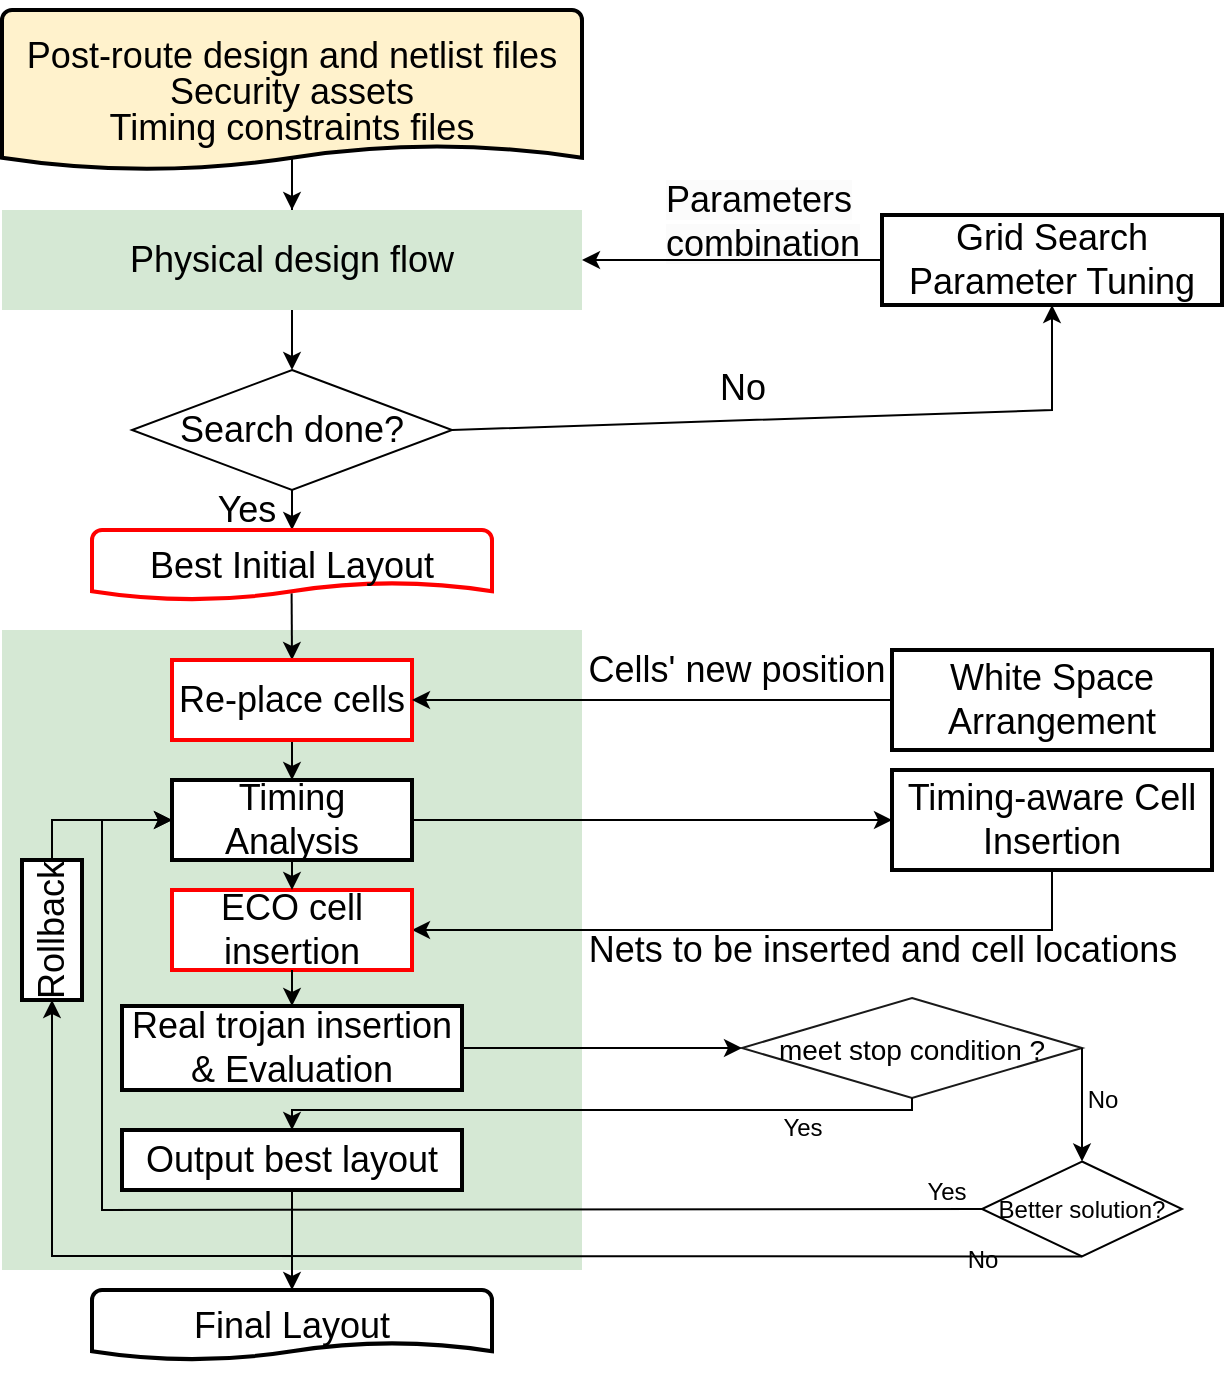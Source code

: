 <mxfile version="21.6.9" type="github">
  <diagram name="第 1 页" id="t5FS3aMnHCgzbePnOyH1">
    <mxGraphModel dx="956" dy="525" grid="1" gridSize="10" guides="1" tooltips="1" connect="1" arrows="1" fold="1" page="1" pageScale="1" pageWidth="827" pageHeight="1169" math="0" shadow="0">
      <root>
        <mxCell id="0" />
        <mxCell id="1" parent="0" />
        <mxCell id="CBAgTlsIs-DkMfHLFl_2-2" value="" style="edgeStyle=orthogonalEdgeStyle;rounded=0;orthogonalLoop=1;jettySize=auto;html=1;exitX=0.5;exitY=0.875;exitDx=0;exitDy=0;exitPerimeter=0;fontSize=18;" edge="1" parent="1" source="-TYATiI-0GPuza4M0UlQ-1" target="CBAgTlsIs-DkMfHLFl_2-1">
          <mxGeometry relative="1" as="geometry" />
        </mxCell>
        <mxCell id="-TYATiI-0GPuza4M0UlQ-1" value="&lt;p style=&quot;line-height: 100%; font-size: 18px;&quot;&gt;&lt;font style=&quot;font-size: 18px;&quot;&gt;Post-route design and netlist files&lt;br style=&quot;font-size: 18px;&quot;&gt;Security assets&lt;br style=&quot;font-size: 18px;&quot;&gt;Timing constraints files&lt;/font&gt;&lt;/p&gt;" style="strokeWidth=2;html=1;shape=mxgraph.flowchart.document2;whiteSpace=wrap;size=0.154;fontSize=18;fillColor=#fff2cc;strokeColor=#000000;" parent="1" vertex="1">
          <mxGeometry x="680" y="260" width="290" height="80" as="geometry" />
        </mxCell>
        <mxCell id="CBAgTlsIs-DkMfHLFl_2-35" value="" style="edgeStyle=orthogonalEdgeStyle;rounded=0;orthogonalLoop=1;jettySize=auto;html=1;fontSize=18;" edge="1" parent="1" source="CBAgTlsIs-DkMfHLFl_2-1" target="CBAgTlsIs-DkMfHLFl_2-7">
          <mxGeometry relative="1" as="geometry" />
        </mxCell>
        <mxCell id="CBAgTlsIs-DkMfHLFl_2-1" value="Physical design flow" style="whiteSpace=wrap;html=1;strokeWidth=2;fontSize=18;fillColor=#D5E8D4;strokeColor=none;" vertex="1" parent="1">
          <mxGeometry x="680" y="360" width="290" height="50" as="geometry" />
        </mxCell>
        <mxCell id="CBAgTlsIs-DkMfHLFl_2-5" value="Grid Search Parameter Tuning" style="whiteSpace=wrap;html=1;strokeWidth=2;fontSize=18;" vertex="1" parent="1">
          <mxGeometry x="1120" y="362.5" width="170" height="45" as="geometry" />
        </mxCell>
        <mxCell id="CBAgTlsIs-DkMfHLFl_2-19" value="" style="edgeStyle=orthogonalEdgeStyle;rounded=0;orthogonalLoop=1;jettySize=auto;html=1;fontSize=18;" edge="1" parent="1" source="CBAgTlsIs-DkMfHLFl_2-7" target="CBAgTlsIs-DkMfHLFl_2-18">
          <mxGeometry relative="1" as="geometry" />
        </mxCell>
        <mxCell id="CBAgTlsIs-DkMfHLFl_2-7" value="Search done?" style="rhombus;whiteSpace=wrap;html=1;fontSize=18;" vertex="1" parent="1">
          <mxGeometry x="745" y="440" width="160" height="60" as="geometry" />
        </mxCell>
        <mxCell id="CBAgTlsIs-DkMfHLFl_2-8" value="" style="endArrow=classic;html=1;rounded=0;exitX=1;exitY=0.5;exitDx=0;exitDy=0;entryX=0.5;entryY=1;entryDx=0;entryDy=0;fontSize=18;" edge="1" parent="1" source="CBAgTlsIs-DkMfHLFl_2-7" target="CBAgTlsIs-DkMfHLFl_2-5">
          <mxGeometry width="50" height="50" relative="1" as="geometry">
            <mxPoint x="700" y="550" as="sourcePoint" />
            <mxPoint x="750" y="500" as="targetPoint" />
            <Array as="points">
              <mxPoint x="1205" y="460" />
            </Array>
          </mxGeometry>
        </mxCell>
        <mxCell id="CBAgTlsIs-DkMfHLFl_2-13" value="" style="whiteSpace=wrap;html=1;strokeWidth=2;fontSize=18;fillColor=#d5e8d4;strokeColor=none;" vertex="1" parent="1">
          <mxGeometry x="680" y="570" width="290" height="320" as="geometry" />
        </mxCell>
        <mxCell id="CBAgTlsIs-DkMfHLFl_2-14" value="No" style="text;html=1;align=center;verticalAlign=middle;resizable=0;points=[];autosize=1;strokeColor=none;fillColor=none;fontSize=18;" vertex="1" parent="1">
          <mxGeometry x="1025" y="429" width="50" height="40" as="geometry" />
        </mxCell>
        <mxCell id="CBAgTlsIs-DkMfHLFl_2-15" value="Yes" style="text;html=1;align=center;verticalAlign=middle;resizable=0;points=[];autosize=1;strokeColor=none;fillColor=none;fontSize=18;" vertex="1" parent="1">
          <mxGeometry x="777" y="490" width="50" height="40" as="geometry" />
        </mxCell>
        <mxCell id="CBAgTlsIs-DkMfHLFl_2-37" value="" style="edgeStyle=orthogonalEdgeStyle;rounded=0;orthogonalLoop=1;jettySize=auto;html=1;exitX=0.499;exitY=0.902;exitDx=0;exitDy=0;exitPerimeter=0;entryX=0.5;entryY=0;entryDx=0;entryDy=0;fontSize=18;" edge="1" parent="1" source="CBAgTlsIs-DkMfHLFl_2-18" target="CBAgTlsIs-DkMfHLFl_2-22">
          <mxGeometry relative="1" as="geometry" />
        </mxCell>
        <mxCell id="CBAgTlsIs-DkMfHLFl_2-18" value="&lt;p style=&quot;line-height: 180%; font-size: 18px;&quot;&gt;&lt;span style=&quot;font-size: 18px;&quot;&gt;Best Initial Layout&lt;/span&gt;&lt;/p&gt;" style="strokeWidth=2;html=1;shape=mxgraph.flowchart.document2;whiteSpace=wrap;size=0.25;strokeColor=#FF0000;fontSize=18;" vertex="1" parent="1">
          <mxGeometry x="725" y="520" width="200" height="35" as="geometry" />
        </mxCell>
        <mxCell id="CBAgTlsIs-DkMfHLFl_2-20" value="White Space Arrangement" style="whiteSpace=wrap;html=1;strokeWidth=2;fontSize=18;" vertex="1" parent="1">
          <mxGeometry x="1125" y="580" width="160" height="50" as="geometry" />
        </mxCell>
        <mxCell id="CBAgTlsIs-DkMfHLFl_2-31" value="" style="edgeStyle=orthogonalEdgeStyle;rounded=0;orthogonalLoop=1;jettySize=auto;html=1;fontSize=18;" edge="1" parent="1" source="CBAgTlsIs-DkMfHLFl_2-22" target="CBAgTlsIs-DkMfHLFl_2-30">
          <mxGeometry relative="1" as="geometry" />
        </mxCell>
        <mxCell id="CBAgTlsIs-DkMfHLFl_2-22" value="Re-place cells" style="whiteSpace=wrap;html=1;strokeWidth=2;strokeColor=#FF0000;fontSize=18;" vertex="1" parent="1">
          <mxGeometry x="765" y="585" width="120" height="40" as="geometry" />
        </mxCell>
        <mxCell id="CBAgTlsIs-DkMfHLFl_2-23" value="" style="endArrow=classic;html=1;rounded=0;exitX=0;exitY=0.5;exitDx=0;exitDy=0;entryX=1;entryY=0.5;entryDx=0;entryDy=0;fontSize=18;" edge="1" parent="1" source="CBAgTlsIs-DkMfHLFl_2-20" target="CBAgTlsIs-DkMfHLFl_2-22">
          <mxGeometry width="50" height="50" relative="1" as="geometry">
            <mxPoint x="1100" y="679.58" as="sourcePoint" />
            <mxPoint x="895.5" y="655" as="targetPoint" />
          </mxGeometry>
        </mxCell>
        <mxCell id="CBAgTlsIs-DkMfHLFl_2-33" value="" style="edgeStyle=orthogonalEdgeStyle;rounded=0;orthogonalLoop=1;jettySize=auto;html=1;fontSize=18;" edge="1" parent="1" source="CBAgTlsIs-DkMfHLFl_2-30" target="CBAgTlsIs-DkMfHLFl_2-32">
          <mxGeometry relative="1" as="geometry" />
        </mxCell>
        <mxCell id="CBAgTlsIs-DkMfHLFl_2-30" value="Timing Analysis" style="whiteSpace=wrap;html=1;strokeColor=#000000;strokeWidth=2;fontSize=18;" vertex="1" parent="1">
          <mxGeometry x="765" y="645" width="120" height="40" as="geometry" />
        </mxCell>
        <mxCell id="CBAgTlsIs-DkMfHLFl_2-32" value="Timing-aware Cell Insertion" style="whiteSpace=wrap;html=1;strokeColor=#000000;strokeWidth=2;fontSize=18;" vertex="1" parent="1">
          <mxGeometry x="1125" y="640" width="160" height="50" as="geometry" />
        </mxCell>
        <mxCell id="CBAgTlsIs-DkMfHLFl_2-34" value="&lt;span style=&quot;color: rgb(0, 0, 0); font-family: Helvetica; font-size: 18px; font-style: normal; font-variant-ligatures: normal; font-variant-caps: normal; font-weight: 400; letter-spacing: normal; orphans: 2; text-align: center; text-indent: 0px; text-transform: none; widows: 2; word-spacing: 0px; -webkit-text-stroke-width: 0px; background-color: rgb(251, 251, 251); text-decoration-thickness: initial; text-decoration-style: initial; text-decoration-color: initial; float: none; display: inline !important;&quot;&gt;Parameters &lt;br style=&quot;font-size: 18px;&quot;&gt;combination&lt;/span&gt;" style="text;whiteSpace=wrap;html=1;fontSize=18;" vertex="1" parent="1">
          <mxGeometry x="1010" y="338" width="100" height="50" as="geometry" />
        </mxCell>
        <mxCell id="CBAgTlsIs-DkMfHLFl_2-36" value="" style="endArrow=classic;html=1;rounded=0;exitX=0;exitY=0.5;exitDx=0;exitDy=0;entryX=1;entryY=0.5;entryDx=0;entryDy=0;fontSize=18;" edge="1" parent="1" source="CBAgTlsIs-DkMfHLFl_2-5" target="CBAgTlsIs-DkMfHLFl_2-1">
          <mxGeometry width="50" height="50" relative="1" as="geometry">
            <mxPoint x="650" y="390" as="sourcePoint" />
            <mxPoint x="700" y="340" as="targetPoint" />
          </mxGeometry>
        </mxCell>
        <mxCell id="CBAgTlsIs-DkMfHLFl_2-39" value="" style="endArrow=classic;html=1;rounded=0;exitX=0.5;exitY=1;exitDx=0;exitDy=0;entryX=1;entryY=0.5;entryDx=0;entryDy=0;fontSize=18;" edge="1" parent="1" source="CBAgTlsIs-DkMfHLFl_2-32" target="CBAgTlsIs-DkMfHLFl_2-40">
          <mxGeometry width="50" height="50" relative="1" as="geometry">
            <mxPoint x="940" y="650" as="sourcePoint" />
            <mxPoint x="1060" y="730" as="targetPoint" />
            <Array as="points">
              <mxPoint x="1205" y="720" />
            </Array>
          </mxGeometry>
        </mxCell>
        <mxCell id="CBAgTlsIs-DkMfHLFl_2-40" value="ECO cell insertion" style="whiteSpace=wrap;html=1;strokeColor=#FF0000;strokeWidth=2;fontSize=18;" vertex="1" parent="1">
          <mxGeometry x="765" y="700" width="120" height="40" as="geometry" />
        </mxCell>
        <mxCell id="CBAgTlsIs-DkMfHLFl_2-41" value="Nets to be inserted and cell locations" style="text;html=1;align=center;verticalAlign=middle;resizable=0;points=[];autosize=1;strokeColor=none;fillColor=none;fontSize=18;" vertex="1" parent="1">
          <mxGeometry x="960" y="710" width="320" height="40" as="geometry" />
        </mxCell>
        <mxCell id="CBAgTlsIs-DkMfHLFl_2-43" value="Real trojan insertion&lt;br style=&quot;font-size: 18px;&quot;&gt;&amp;amp; Evaluation" style="whiteSpace=wrap;html=1;strokeColor=#000000;strokeWidth=2;fontSize=18;" vertex="1" parent="1">
          <mxGeometry x="740" y="758" width="170" height="42" as="geometry" />
        </mxCell>
        <mxCell id="CBAgTlsIs-DkMfHLFl_2-46" value="" style="endArrow=classic;html=1;rounded=0;exitX=0.5;exitY=1;exitDx=0;exitDy=0;entryX=0.5;entryY=0;entryDx=0;entryDy=0;fontSize=18;" edge="1" parent="1" source="CBAgTlsIs-DkMfHLFl_2-30" target="CBAgTlsIs-DkMfHLFl_2-40">
          <mxGeometry width="50" height="50" relative="1" as="geometry">
            <mxPoint x="940" y="790" as="sourcePoint" />
            <mxPoint x="990" y="740" as="targetPoint" />
          </mxGeometry>
        </mxCell>
        <mxCell id="CBAgTlsIs-DkMfHLFl_2-47" value="&lt;p style=&quot;text-align: justify; line-height: 60%;&quot;&gt;&lt;font style=&quot;font-size: 14px;&quot;&gt;meet stop condition ?&lt;/font&gt;&lt;/p&gt;" style="rhombus;whiteSpace=wrap;html=1;fontSize=18;opacity=90;align=center;" vertex="1" parent="1">
          <mxGeometry x="1050" y="754" width="170" height="50" as="geometry" />
        </mxCell>
        <mxCell id="CBAgTlsIs-DkMfHLFl_2-38" value="Cells&#39; new position" style="text;html=1;align=center;verticalAlign=middle;resizable=0;points=[];autosize=1;strokeColor=none;fillColor=none;fontSize=18;" vertex="1" parent="1">
          <mxGeometry x="962" y="570" width="170" height="40" as="geometry" />
        </mxCell>
        <mxCell id="CBAgTlsIs-DkMfHLFl_2-51" value="" style="endArrow=classic;html=1;rounded=0;exitX=0.5;exitY=1;exitDx=0;exitDy=0;entryX=0.5;entryY=0;entryDx=0;entryDy=0;" edge="1" parent="1" source="CBAgTlsIs-DkMfHLFl_2-40" target="CBAgTlsIs-DkMfHLFl_2-43">
          <mxGeometry width="50" height="50" relative="1" as="geometry">
            <mxPoint x="820" y="680" as="sourcePoint" />
            <mxPoint x="870" y="630" as="targetPoint" />
          </mxGeometry>
        </mxCell>
        <mxCell id="CBAgTlsIs-DkMfHLFl_2-54" value="Yes" style="text;html=1;align=center;verticalAlign=middle;resizable=0;points=[];autosize=1;strokeColor=none;fillColor=none;" vertex="1" parent="1">
          <mxGeometry x="1060" y="804" width="40" height="30" as="geometry" />
        </mxCell>
        <mxCell id="CBAgTlsIs-DkMfHLFl_2-59" value="Yes" style="text;html=1;align=center;verticalAlign=middle;resizable=0;points=[];autosize=1;strokeColor=none;fillColor=none;" vertex="1" parent="1">
          <mxGeometry x="1132" y="835.75" width="40" height="30" as="geometry" />
        </mxCell>
        <mxCell id="CBAgTlsIs-DkMfHLFl_2-60" value="Better solution?" style="rhombus;whiteSpace=wrap;html=1;" vertex="1" parent="1">
          <mxGeometry x="1170" y="835.75" width="100" height="47.5" as="geometry" />
        </mxCell>
        <mxCell id="CBAgTlsIs-DkMfHLFl_2-61" value="No" style="text;html=1;align=center;verticalAlign=middle;resizable=0;points=[];autosize=1;strokeColor=none;fillColor=none;" vertex="1" parent="1">
          <mxGeometry x="1150" y="870" width="40" height="30" as="geometry" />
        </mxCell>
        <mxCell id="CBAgTlsIs-DkMfHLFl_2-65" value="Rollback" style="html=1;strokeColor=#000000;strokeWidth=2;fontSize=18;direction=east;whiteSpace=wrap;rotation=-90;" vertex="1" parent="1">
          <mxGeometry x="670" y="705" width="70" height="30" as="geometry" />
        </mxCell>
        <mxCell id="CBAgTlsIs-DkMfHLFl_2-66" value="" style="endArrow=classic;html=1;rounded=0;entryX=0;entryY=0.5;entryDx=0;entryDy=0;exitX=1;exitY=0.5;exitDx=0;exitDy=0;" edge="1" parent="1" source="CBAgTlsIs-DkMfHLFl_2-65" target="CBAgTlsIs-DkMfHLFl_2-30">
          <mxGeometry width="50" height="50" relative="1" as="geometry">
            <mxPoint x="820" y="710" as="sourcePoint" />
            <mxPoint x="870" y="660" as="targetPoint" />
            <Array as="points">
              <mxPoint x="705" y="665" />
            </Array>
          </mxGeometry>
        </mxCell>
        <mxCell id="CBAgTlsIs-DkMfHLFl_2-79" value="" style="edgeStyle=orthogonalEdgeStyle;rounded=0;orthogonalLoop=1;jettySize=auto;html=1;" edge="1" parent="1" source="CBAgTlsIs-DkMfHLFl_2-68" target="CBAgTlsIs-DkMfHLFl_2-69">
          <mxGeometry relative="1" as="geometry" />
        </mxCell>
        <mxCell id="CBAgTlsIs-DkMfHLFl_2-68" value="Output best layout" style="whiteSpace=wrap;html=1;strokeColor=#000000;strokeWidth=2;fontSize=18;" vertex="1" parent="1">
          <mxGeometry x="740" y="820" width="170" height="30" as="geometry" />
        </mxCell>
        <mxCell id="CBAgTlsIs-DkMfHLFl_2-69" value="&lt;p style=&quot;line-height: 180%; font-size: 18px;&quot;&gt;&lt;span style=&quot;font-size: 18px;&quot;&gt;Final Layout&lt;/span&gt;&lt;/p&gt;" style="strokeWidth=2;html=1;shape=mxgraph.flowchart.document2;whiteSpace=wrap;size=0.25;strokeColor=#000000;fontSize=18;fontColor=#000000;" vertex="1" parent="1">
          <mxGeometry x="725" y="900" width="200" height="35" as="geometry" />
        </mxCell>
        <mxCell id="CBAgTlsIs-DkMfHLFl_2-71" value="No" style="text;html=1;align=center;verticalAlign=middle;resizable=0;points=[];autosize=1;strokeColor=none;fillColor=none;" vertex="1" parent="1">
          <mxGeometry x="1210" y="790" width="40" height="30" as="geometry" />
        </mxCell>
        <mxCell id="CBAgTlsIs-DkMfHLFl_2-72" value="" style="endArrow=classic;html=1;rounded=0;exitX=0;exitY=0.5;exitDx=0;exitDy=0;entryX=0;entryY=0.5;entryDx=0;entryDy=0;" edge="1" parent="1" source="CBAgTlsIs-DkMfHLFl_2-60" target="CBAgTlsIs-DkMfHLFl_2-30">
          <mxGeometry width="50" height="50" relative="1" as="geometry">
            <mxPoint x="940" y="880" as="sourcePoint" />
            <mxPoint x="990" y="830" as="targetPoint" />
            <Array as="points">
              <mxPoint x="730" y="860" />
              <mxPoint x="730" y="665" />
            </Array>
          </mxGeometry>
        </mxCell>
        <mxCell id="CBAgTlsIs-DkMfHLFl_2-73" value="" style="endArrow=classic;html=1;rounded=0;exitX=0.5;exitY=1;exitDx=0;exitDy=0;entryX=0;entryY=0.5;entryDx=0;entryDy=0;" edge="1" parent="1" source="CBAgTlsIs-DkMfHLFl_2-60" target="CBAgTlsIs-DkMfHLFl_2-65">
          <mxGeometry width="50" height="50" relative="1" as="geometry">
            <mxPoint x="900" y="890" as="sourcePoint" />
            <mxPoint x="950" y="840" as="targetPoint" />
            <Array as="points">
              <mxPoint x="705" y="883" />
            </Array>
          </mxGeometry>
        </mxCell>
        <mxCell id="CBAgTlsIs-DkMfHLFl_2-75" value="" style="endArrow=classic;html=1;rounded=0;entryX=0;entryY=0.5;entryDx=0;entryDy=0;exitX=1;exitY=0.5;exitDx=0;exitDy=0;" edge="1" parent="1" source="CBAgTlsIs-DkMfHLFl_2-43" target="CBAgTlsIs-DkMfHLFl_2-47">
          <mxGeometry width="50" height="50" relative="1" as="geometry">
            <mxPoint x="900" y="890" as="sourcePoint" />
            <mxPoint x="950" y="840" as="targetPoint" />
          </mxGeometry>
        </mxCell>
        <mxCell id="CBAgTlsIs-DkMfHLFl_2-76" value="" style="endArrow=classic;html=1;rounded=0;entryX=0.5;entryY=0;entryDx=0;entryDy=0;exitX=0.5;exitY=1;exitDx=0;exitDy=0;" edge="1" parent="1" source="CBAgTlsIs-DkMfHLFl_2-47" target="CBAgTlsIs-DkMfHLFl_2-68">
          <mxGeometry width="50" height="50" relative="1" as="geometry">
            <mxPoint x="630" y="900" as="sourcePoint" />
            <mxPoint x="680" y="850" as="targetPoint" />
            <Array as="points">
              <mxPoint x="1135" y="810" />
              <mxPoint x="825" y="810" />
            </Array>
          </mxGeometry>
        </mxCell>
        <mxCell id="CBAgTlsIs-DkMfHLFl_2-78" value="" style="endArrow=classic;html=1;rounded=0;exitX=1;exitY=0.5;exitDx=0;exitDy=0;entryX=0.5;entryY=0;entryDx=0;entryDy=0;" edge="1" parent="1" source="CBAgTlsIs-DkMfHLFl_2-47" target="CBAgTlsIs-DkMfHLFl_2-60">
          <mxGeometry width="50" height="50" relative="1" as="geometry">
            <mxPoint x="1020" y="720" as="sourcePoint" />
            <mxPoint x="1070" y="670" as="targetPoint" />
          </mxGeometry>
        </mxCell>
      </root>
    </mxGraphModel>
  </diagram>
</mxfile>
